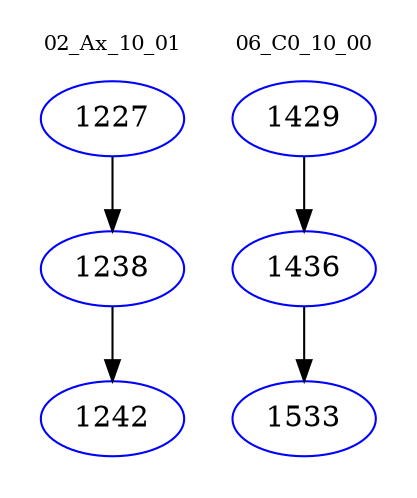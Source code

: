 digraph{
subgraph cluster_0 {
color = white
label = "02_Ax_10_01";
fontsize=10;
T0_1227 [label="1227", color="blue"]
T0_1227 -> T0_1238 [color="black"]
T0_1238 [label="1238", color="blue"]
T0_1238 -> T0_1242 [color="black"]
T0_1242 [label="1242", color="blue"]
}
subgraph cluster_1 {
color = white
label = "06_C0_10_00";
fontsize=10;
T1_1429 [label="1429", color="blue"]
T1_1429 -> T1_1436 [color="black"]
T1_1436 [label="1436", color="blue"]
T1_1436 -> T1_1533 [color="black"]
T1_1533 [label="1533", color="blue"]
}
}
